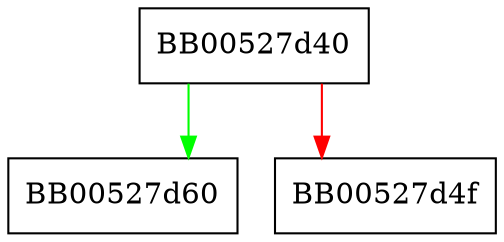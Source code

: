 digraph uint32_print {
  node [shape="box"];
  graph [splines=ortho];
  BB00527d40 -> BB00527d60 [color="green"];
  BB00527d40 -> BB00527d4f [color="red"];
}